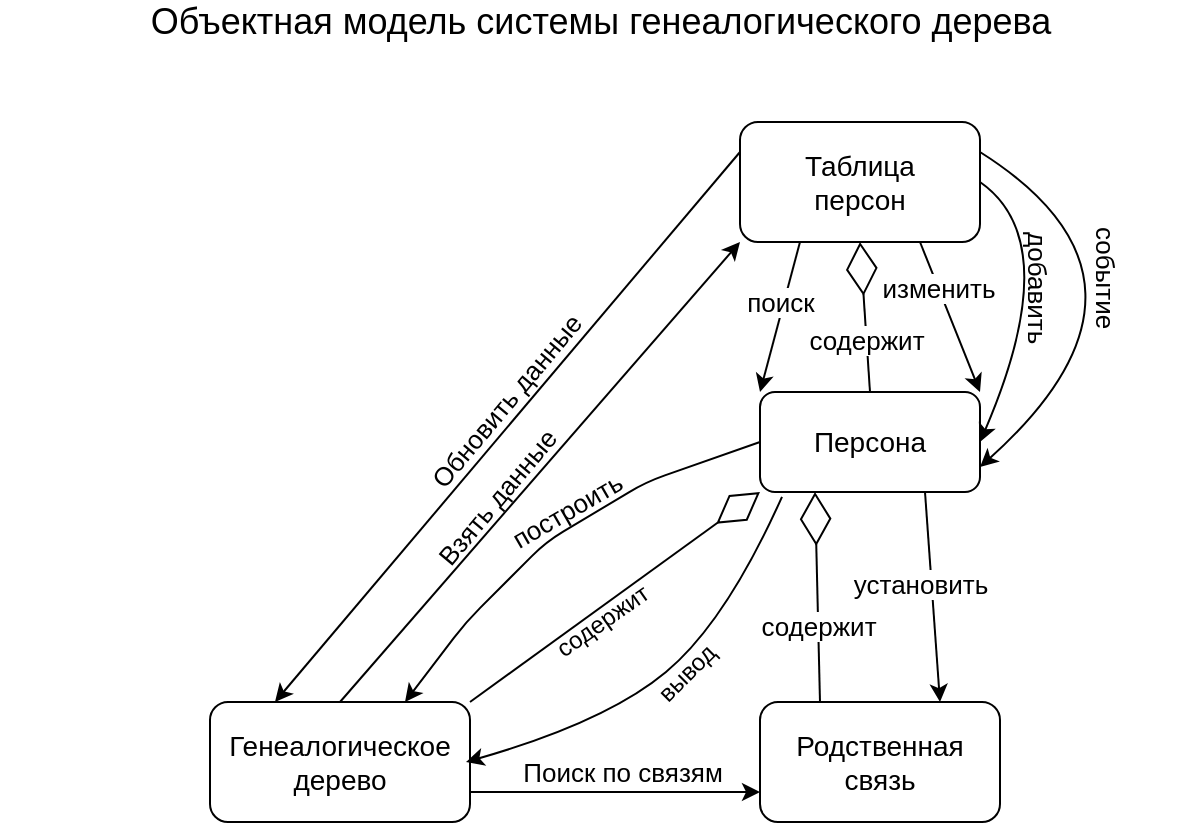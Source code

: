 <mxfile version="12.9.9" type="device"><diagram id="iXxxsEUN24zcXyGItWkZ" name="Page-1"><mxGraphModel dx="1024" dy="592" grid="1" gridSize="10" guides="1" tooltips="1" connect="1" arrows="1" fold="1" page="1" pageScale="1" pageWidth="827" pageHeight="1169" math="0" shadow="0"><root><mxCell id="0"/><mxCell id="1" parent="0"/><mxCell id="lWRYSkU_JPoZLl4ONbdt-36" value="&lt;span style=&quot;color: rgba(0 , 0 , 0 , 0) ; font-family: monospace ; font-size: 0px&quot;&gt;%3CmxGraphModel%3E%3Croot%3E%3CmxCell%20id%3D%220%22%2F%3E%3CmxCell%20id%3D%221%22%20parent%3D%220%22%2F%3E%3CmxCell%20id%3D%222%22%20value%3D%22%26lt%3Bfont%20style%3D%26quot%3Bfont-size%3A%2014px%26quot%3B%26gt%3BN-%D0%B0%D1%80%D0%BD%D0%BE%D0%B5%20%D0%B4%D0%B5%D1%80%D0%B5%D0%B2%D0%BE%26lt%3B%2Ffont%26gt%3B%22%20style%3D%22rounded%3D1%3BwhiteSpace%3Dwrap%3Bhtml%3D1%3B%22%20vertex%3D%221%22%20parent%3D%221%22%3E%3CmxGeometry%20x%3D%22220%22%20y%3D%22150%22%20width%3D%22120%22%20height%3D%2240%22%20as%3D%22geometry%22%2F%3E%3C%2FmxCell%3E%3CmxCell%20id%3D%223%22%20value%3D%22%26lt%3Bfont%20style%3D%26quot%3Bfont-size%3A%2014px%26quot%3B%26gt%3B%D0%93%D0%B5%D0%BD%D0%B5%D0%B0%D0%BB%D0%BE%D0%B3%D0%B8%D1%87%D0%B5%D1%81%D0%BA%D0%BE%D0%B5%20%D0%B4%D0%B5%D1%80%D0%B5%D0%B2%D0%BE%26lt%3B%2Ffont%26gt%3B%22%20style%3D%22rounded%3D1%3BwhiteSpace%3Dwrap%3Bhtml%3D1%3B%22%20vertex%3D%221%22%20parent%3D%221%22%3E%3CmxGeometry%20x%3D%22215%22%20y%3D%22300%22%20width%3D%22130%22%20height%3D%2260%22%20as%3D%22geometry%22%2F%3E%3C%2FmxCell%3E%3CmxCell%20id%3D%224%22%20value%3D%22%22%20style%3D%22endArrow%3DdiamondThin%3BendFill%3D1%3BendSize%3D24%3Bhtml%3D1%3BexitX%3D0.5%3BexitY%3D1%3BexitDx%3D0%3BexitDy%3D0%3BentryX%3D0.5%3BentryY%3D0%3BentryDx%3D0%3BentryDy%3D0%3B%22%20edge%3D%221%22%20source%3D%222%22%20target%3D%223%22%20parent%3D%221%22%3E%3CmxGeometry%20width%3D%22160%22%20relative%3D%221%22%20as%3D%22geometry%22%3E%3CmxPoint%20x%3D%22330%22%20y%3D%22300%22%20as%3D%22sourcePoint%22%2F%3E%3CmxPoint%20x%3D%22490%22%20y%3D%22300%22%20as%3D%22targetPoint%22%2F%3E%3C%2FmxGeometry%3E%3C%2FmxCell%3E%3CmxCell%20id%3D%225%22%20value%3D%22%26lt%3Bfont%20style%3D%26quot%3Bfont-size%3A%2013px%26quot%3B%26gt%3B%D1%81%D0%BE%D0%B4%D0%B5%D1%80%D0%B6%D0%B8%D1%82%26lt%3B%2Ffont%26gt%3B%22%20style%3D%22text%3Bhtml%3D1%3Balign%3Dcenter%3BverticalAlign%3Dmiddle%3Bresizable%3D0%3Bpoints%3D%5B%5D%3BlabelBackgroundColor%3D%23ffffff%3B%22%20vertex%3D%221%22%20connectable%3D%220%22%20parent%3D%224%22%3E%3CmxGeometry%20x%3D%22-0.266%22%20y%3D%22-1%22%20relative%3D%221%22%20as%3D%22geometry%22%3E%3CmxPoint%20as%3D%22offset%22%2F%3E%3C%2FmxGeometry%3E%3C%2FmxCell%3E%3CmxCell%20id%3D%226%22%20value%3D%22%26lt%3Bfont%20style%3D%26quot%3Bfont-size%3A%2014px%26quot%3B%26gt%3B%D0%9F%D0%B5%D1%80%D1%81%D0%BE%D0%BD%D0%B0%26lt%3B%2Ffont%26gt%3B%22%20style%3D%22rounded%3D1%3BwhiteSpace%3Dwrap%3Bhtml%3D1%3B%22%20vertex%3D%221%22%20parent%3D%221%22%3E%3CmxGeometry%20x%3D%22490%22%20y%3D%22145%22%20width%3D%22110%22%20height%3D%2250%22%20as%3D%22geometry%22%2F%3E%3C%2FmxCell%3E%3CmxCell%20id%3D%227%22%20value%3D%22%22%20style%3D%22endArrow%3DdiamondThin%3BendFill%3D1%3BendSize%3D24%3Bhtml%3D1%3BexitX%3D0%3BexitY%3D0.25%3BexitDx%3D0%3BexitDy%3D0%3BentryX%3D1%3BentryY%3D0.25%3BentryDx%3D0%3BentryDy%3D0%3B%22%20edge%3D%221%22%20source%3D%226%22%20target%3D%222%22%20parent%3D%221%22%3E%3CmxGeometry%20width%3D%22160%22%20relative%3D%221%22%20as%3D%22geometry%22%3E%3CmxPoint%20x%3D%22330%22%20y%3D%22310%22%20as%3D%22sourcePoint%22%2F%3E%3CmxPoint%20x%3D%22490%22%20y%3D%22310%22%20as%3D%22targetPoint%22%2F%3E%3C%2FmxGeometry%3E%3C%2FmxCell%3E%3CmxCell%20id%3D%228%22%20value%3D%22%26lt%3Bfont%20style%3D%26quot%3Bfont-size%3A%2013px%26quot%3B%26gt%3B%D1%81%D0%BE%D1%81%D1%82%D0%BE%D0%B8%D1%82%20%D0%B8%D0%B7%26lt%3B%2Ffont%26gt%3B%22%20style%3D%22text%3Bhtml%3D1%3Balign%3Dcenter%3BverticalAlign%3Dmiddle%3Bresizable%3D0%3Bpoints%3D%5B%5D%3BlabelBackgroundColor%3D%23ffffff%3B%22%20vertex%3D%221%22%20connectable%3D%220%22%20parent%3D%227%22%3E%3CmxGeometry%20x%3D%22-0.123%22%20relative%3D%221%22%20as%3D%22geometry%22%3E%3CmxPoint%20x%3D%221%22%20as%3D%22offset%22%2F%3E%3C%2FmxGeometry%3E%3C%2FmxCell%3E%3CmxCell%20id%3D%229%22%20value%3D%22%26lt%3Bfont%20style%3D%26quot%3Bfont-size%3A%2014px%26quot%3B%26gt%3B%D0%A2%D0%B0%D0%B1%D0%BB%D0%B8%D1%86%D0%B0%26lt%3Bbr%26gt%3B%D0%BF%D0%B5%D1%80%D1%81%D0%BE%D0%BD%26lt%3B%2Ffont%26gt%3B%22%20style%3D%22rounded%3D1%3BwhiteSpace%3Dwrap%3Bhtml%3D1%3B%22%20vertex%3D%221%22%20parent%3D%221%22%3E%3CmxGeometry%20x%3D%22480%22%20y%3D%2210%22%20width%3D%22120%22%20height%3D%2260%22%20as%3D%22geometry%22%2F%3E%3C%2FmxCell%3E%3CmxCell%20id%3D%2210%22%20value%3D%22%22%20style%3D%22endArrow%3DdiamondThin%3BendFill%3D0%3BendSize%3D24%3Bhtml%3D1%3BexitX%3D0.5%3BexitY%3D0%3BexitDx%3D0%3BexitDy%3D0%3BentryX%3D0.5%3BentryY%3D1%3BentryDx%3D0%3BentryDy%3D0%3B%22%20edge%3D%221%22%20source%3D%226%22%20target%3D%229%22%20parent%3D%221%22%3E%3CmxGeometry%20width%3D%22160%22%20relative%3D%221%22%20as%3D%22geometry%22%3E%3CmxPoint%20x%3D%22330%22%20y%3D%22210%22%20as%3D%22sourcePoint%22%2F%3E%3CmxPoint%20x%3D%22450%22%20y%3D%22130%22%20as%3D%22targetPoint%22%2F%3E%3C%2FmxGeometry%3E%3C%2FmxCell%3E%3CmxCell%20id%3D%2211%22%20value%3D%22%26lt%3Bfont%20style%3D%26quot%3Bfont-size%3A%2013px%26quot%3B%26gt%3B%D1%81%D0%BE%D0%B4%D0%B5%D1%80%D0%B6%D0%B8%D1%82%26lt%3B%2Ffont%26gt%3B%22%20style%3D%22text%3Bhtml%3D1%3Balign%3Dcenter%3BverticalAlign%3Dmiddle%3Bresizable%3D0%3Bpoints%3D%5B%5D%3BlabelBackgroundColor%3D%23ffffff%3B%22%20vertex%3D%221%22%20connectable%3D%220%22%20parent%3D%2210%22%3E%3CmxGeometry%20x%3D%22-0.291%22%20relative%3D%221%22%20as%3D%22geometry%22%3E%3CmxPoint%20as%3D%22offset%22%2F%3E%3C%2FmxGeometry%3E%3C%2FmxCell%3E%3CmxCell%20id%3D%2212%22%20value%3D%22%26lt%3Bfont%20style%3D%26quot%3Bfont-size%3A%2014px%26quot%3B%26gt%3B%D0%A0%D0%BE%D0%B4%D1%81%D1%82%D0%B2%D0%B5%D0%BD%D0%BD%D0%B0%D1%8F%20%D1%81%D0%B2%D1%8F%D0%B7%D1%8C%26lt%3B%2Ffont%26gt%3B%22%20style%3D%22rounded%3D1%3BwhiteSpace%3Dwrap%3Bhtml%3D1%3B%22%20vertex%3D%221%22%20parent%3D%221%22%3E%3CmxGeometry%20x%3D%22490%22%20y%3D%22300%22%20width%3D%22120%22%20height%3D%2260%22%20as%3D%22geometry%22%2F%3E%3C%2FmxCell%3E%3CmxCell%20id%3D%2213%22%20value%3D%22%22%20style%3D%22endArrow%3DdiamondThin%3BendFill%3D1%3BendSize%3D24%3Bhtml%3D1%3BentryX%3D0.25%3BentryY%3D1%3BentryDx%3D0%3BentryDy%3D0%3BexitX%3D0.25%3BexitY%3D0%3BexitDx%3D0%3BexitDy%3D0%3B%22%20edge%3D%221%22%20source%3D%2212%22%20target%3D%226%22%20parent%3D%221%22%3E%3CmxGeometry%20width%3D%22160%22%20relative%3D%221%22%20as%3D%22geometry%22%3E%3CmxPoint%20x%3D%22300%22%20y%3D%22210%22%20as%3D%22sourcePoint%22%2F%3E%3CmxPoint%20x%3D%22460%22%20y%3D%22210%22%20as%3D%22targetPoint%22%2F%3E%3C%2FmxGeometry%3E%3C%2FmxCell%3E%3CmxCell%20id%3D%2214%22%20value%3D%22%26lt%3Bfont%20style%3D%26quot%3Bfont-size%3A%2013px%26quot%3B%26gt%3B%D1%81%D0%BE%D0%B4%D0%B5%D1%80%D0%B6%D0%B8%D1%82%26lt%3B%2Ffont%26gt%3B%22%20style%3D%22text%3Bhtml%3D1%3Balign%3Dcenter%3BverticalAlign%3Dmiddle%3Bresizable%3D0%3Bpoints%3D%5B%5D%3BlabelBackgroundColor%3D%23ffffff%3B%22%20vertex%3D%221%22%20connectable%3D%220%22%20parent%3D%2213%22%3E%3CmxGeometry%20x%3D%22-0.265%22%20relative%3D%221%22%20as%3D%22geometry%22%3E%3CmxPoint%20as%3D%22offset%22%2F%3E%3C%2FmxGeometry%3E%3C%2FmxCell%3E%3CmxCell%20id%3D%2215%22%20value%3D%22%22%20style%3D%22endArrow%3Dclassic%3Bhtml%3D1%3BentryX%3D1%3BentryY%3D0.25%3BentryDx%3D0%3BentryDy%3D0%3B%22%20edge%3D%221%22%20target%3D%229%22%20parent%3D%221%22%3E%3CmxGeometry%20width%3D%2250%22%20height%3D%2250%22%20relative%3D%221%22%20as%3D%22geometry%22%3E%3CmxPoint%20x%3D%22690%22%20y%3D%2225%22%20as%3D%22sourcePoint%22%2F%3E%3CmxPoint%20x%3D%22410%22%20y%3D%22190%22%20as%3D%22targetPoint%22%2F%3E%3C%2FmxGeometry%3E%3C%2FmxCell%3E%3CmxCell%20id%3D%2216%22%20value%3D%22%D0%92%D0%BD%D0%B5%D1%81%D1%82%D0%B8%20%D0%BF%D0%B5%D1%80%D1%81%D0%BE%D0%BD%D1%83%22%20style%3D%22text%3Bhtml%3D1%3Balign%3Dcenter%3BverticalAlign%3Dmiddle%3Bresizable%3D0%3Bpoints%3D%5B%5D%3BlabelBackgroundColor%3D%23ffffff%3B%22%20vertex%3D%221%22%20connectable%3D%220%22%20parent%3D%2215%22%3E%3CmxGeometry%20x%3D%220.3%22%20relative%3D%221%22%20as%3D%22geometry%22%3E%3CmxPoint%20x%3D%2226%22%20y%3D%22-15%22%20as%3D%22offset%22%2F%3E%3C%2FmxGeometry%3E%3C%2FmxCell%3E%3CmxCell%20id%3D%2217%22%20value%3D%22%22%20style%3D%22endArrow%3Dclassic%3Bhtml%3D1%3BentryX%3D1%3BentryY%3D0.75%3BentryDx%3D0%3BentryDy%3D0%3B%22%20edge%3D%221%22%20target%3D%229%22%20parent%3D%221%22%3E%3CmxGeometry%20width%3D%2250%22%20height%3D%2250%22%20relative%3D%221%22%20as%3D%22geometry%22%3E%3CmxPoint%20x%3D%22690%22%20y%3D%2255%22%20as%3D%22sourcePoint%22%2F%3E%3CmxPoint%20x%3D%22410%22%20y%3D%22190%22%20as%3D%22targetPoint%22%2F%3E%3C%2FmxGeometry%3E%3C%2FmxCell%3E%3CmxCell%20id%3D%2218%22%20value%3D%22%D0%A3%D0%B4%D0%B0%D0%BB%D0%B8%D1%82%D1%8C%20%D0%BF%D0%B5%D1%80%D1%81%D0%BE%D0%BD%D1%83%22%20style%3D%22text%3Bhtml%3D1%3Balign%3Dcenter%3BverticalAlign%3Dmiddle%3Bresizable%3D0%3Bpoints%3D%5B%5D%3Bautosize%3D1%3B%22%20vertex%3D%221%22%20parent%3D%221%22%3E%3CmxGeometry%20x%3D%22600%22%20y%3D%2230%22%20width%3D%22110%22%20height%3D%2220%22%20as%3D%22geometry%22%2F%3E%3C%2FmxCell%3E%3CmxCell%20id%3D%2219%22%20value%3D%22%22%20style%3D%22endArrow%3Dclassic%3Bhtml%3D1%3BexitX%3D0.75%3BexitY%3D1%3BexitDx%3D0%3BexitDy%3D0%3BentryX%3D1%3BentryY%3D0%3BentryDx%3D0%3BentryDy%3D0%3B%22%20edge%3D%221%22%20source%3D%229%22%20target%3D%226%22%20parent%3D%221%22%3E%3CmxGeometry%20width%3D%2250%22%20height%3D%2250%22%20relative%3D%221%22%20as%3D%22geometry%22%3E%3CmxPoint%20x%3D%22550%22%20y%3D%22140%22%20as%3D%22sourcePoint%22%2F%3E%3CmxPoint%20x%3D%22600%22%20y%3D%2290%22%20as%3D%22targetPoint%22%2F%3E%3C%2FmxGeometry%3E%3C%2FmxCell%3E%3CmxCell%20id%3D%2220%22%20value%3D%22%26lt%3Bfont%20style%3D%26quot%3Bfont-size%3A%2013px%26quot%3B%26gt%3B%D0%B8%D0%B7%D0%BC%D0%B5%D0%BD%D0%B8%D1%82%D1%8C%26lt%3B%2Ffont%26gt%3B%22%20style%3D%22text%3Bhtml%3D1%3Balign%3Dcenter%3BverticalAlign%3Dmiddle%3Bresizable%3D0%3Bpoints%3D%5B%5D%3BlabelBackgroundColor%3D%23ffffff%3B%22%20vertex%3D%221%22%20connectable%3D%220%22%20parent%3D%2219%22%3E%3CmxGeometry%20x%3D%22-0.397%22%20relative%3D%221%22%20as%3D%22geometry%22%3E%3CmxPoint%20as%3D%22offset%22%2F%3E%3C%2FmxGeometry%3E%3C%2FmxCell%3E%3CmxCell%20id%3D%2221%22%20value%3D%22%22%20style%3D%22curved%3D1%3BendArrow%3Dclassic%3Bhtml%3D1%3BentryX%3D0%3BentryY%3D0.5%3BentryDx%3D0%3BentryDy%3D0%3BexitX%3D0%3BexitY%3D0.5%3BexitDx%3D0%3BexitDy%3D0%3B%22%20edge%3D%221%22%20source%3D%223%22%20target%3D%229%22%20parent%3D%221%22%3E%3CmxGeometry%20width%3D%2250%22%20height%3D%2250%22%20relative%3D%221%22%20as%3D%22geometry%22%3E%3CmxPoint%20x%3D%22300%22%20y%3D%22120%22%20as%3D%22sourcePoint%22%2F%3E%3CmxPoint%20x%3D%22350%22%20y%3D%2270%22%20as%3D%22targetPoint%22%2F%3E%3CArray%20as%3D%22points%22%3E%3CmxPoint%20x%3D%22140%22%20y%3D%22260%22%2F%3E%3CmxPoint%20x%3D%22130%22%20y%3D%22150%22%2F%3E%3CmxPoint%20x%3D%22290%22%20y%3D%2250%22%2F%3E%3C%2FArray%3E%3C%2FmxGeometry%3E%3C%2FmxCell%3E%3CmxCell%20id%3D%2222%22%20value%3D%22%26lt%3Bfont%20style%3D%26quot%3Bfont-size%3A%2013px%26quot%3B%26gt%3B%D0%B2%D0%B7%D1%8F%D1%82%D1%8C%20%26lt%3Bbr%26gt%3B%26amp%3Bnbsp%3B%D0%B4%D0%B0%D0%BD%D0%BD%D1%8B%D0%B5%26lt%3B%2Ffont%26gt%3B%22%20style%3D%22text%3Bhtml%3D1%3Balign%3Dcenter%3BverticalAlign%3Dmiddle%3Bresizable%3D0%3Bpoints%3D%5B%5D%3BlabelBackgroundColor%3D%23ffffff%3B%22%20vertex%3D%221%22%20connectable%3D%220%22%20parent%3D%2221%22%3E%3CmxGeometry%20x%3D%220.137%22%20y%3D%22-6%22%20relative%3D%221%22%20as%3D%22geometry%22%3E%3CmxPoint%20x%3D%221.71%22%20y%3D%22-1%22%20as%3D%22offset%22%2F%3E%3C%2FmxGeometry%3E%3C%2FmxCell%3E%3CmxCell%20id%3D%2223%22%20value%3D%22%22%20style%3D%22endArrow%3Dclassic%3Bhtml%3D1%3BentryX%3D0.75%3BentryY%3D1%3BentryDx%3D0%3BentryDy%3D0%3BexitX%3D0.75%3BexitY%3D0%3BexitDx%3D0%3BexitDy%3D0%3B%22%20edge%3D%221%22%20source%3D%223%22%20target%3D%222%22%20parent%3D%221%22%3E%3CmxGeometry%20width%3D%2250%22%20height%3D%2250%22%20relative%3D%221%22%20as%3D%22geometry%22%3E%3CmxPoint%20x%3D%22400%22%20y%3D%22240%22%20as%3D%22sourcePoint%22%2F%3E%3CmxPoint%20x%3D%22450%22%20y%3D%22190%22%20as%3D%22targetPoint%22%2F%3E%3C%2FmxGeometry%3E%3C%2FmxCell%3E%3CmxCell%20id%3D%2224%22%20value%3D%22%D0%BF%D0%BE%D1%81%D1%82%D1%80%D0%BE%D0%B8%D1%82%D1%8C%22%20style%3D%22text%3Bhtml%3D1%3Balign%3Dcenter%3BverticalAlign%3Dmiddle%3Bresizable%3D0%3Bpoints%3D%5B%5D%3BlabelBackgroundColor%3D%23ffffff%3B%22%20vertex%3D%221%22%20connectable%3D%220%22%20parent%3D%2223%22%3E%3CmxGeometry%20x%3D%22-0.52%22%20relative%3D%221%22%20as%3D%22geometry%22%3E%3CmxPoint%20x%3D%22-1%22%20y%3D%22-14.01%22%20as%3D%22offset%22%2F%3E%3C%2FmxGeometry%3E%3C%2FmxCell%3E%3CmxCell%20id%3D%2225%22%20value%3D%22%22%20style%3D%22endArrow%3Dclassic%3Bhtml%3D1%3BexitX%3D1%3BexitY%3D0.75%3BexitDx%3D0%3BexitDy%3D0%3BentryX%3D0%3BentryY%3D0.75%3BentryDx%3D0%3BentryDy%3D0%3B%22%20edge%3D%221%22%20source%3D%222%22%20target%3D%226%22%20parent%3D%221%22%3E%3CmxGeometry%20width%3D%2250%22%20height%3D%2250%22%20relative%3D%221%22%20as%3D%22geometry%22%3E%3CmxPoint%20x%3D%22460%22%20y%3D%22240%22%20as%3D%22sourcePoint%22%2F%3E%3CmxPoint%20x%3D%22510%22%20y%3D%22190%22%20as%3D%22targetPoint%22%2F%3E%3C%2FmxGeometry%3E%3C%2FmxCell%3E%3CmxCell%20id%3D%2226%22%20value%3D%22%26lt%3Bspan%20style%3D%26quot%3Bfont-size%3A%2013px%26quot%3B%26gt%3B%D0%B2%D0%BA%D0%BB%D1%8E%D1%87%D0%B8%D1%82%D1%8C%26lt%3B%2Fspan%26gt%3B%22%20style%3D%22text%3Bhtml%3D1%3Balign%3Dcenter%3BverticalAlign%3Dmiddle%3Bresizable%3D0%3Bpoints%3D%5B%5D%3BlabelBackgroundColor%3D%23ffffff%3B%22%20vertex%3D%221%22%20connectable%3D%220%22%20parent%3D%2225%22%3E%3CmxGeometry%20x%3D%220.219%22%20y%3D%22-1%22%20relative%3D%221%22%20as%3D%22geometry%22%3E%3CmxPoint%20x%3D%22-5.97%22%20y%3D%22-2.52%22%20as%3D%22offset%22%2F%3E%3C%2FmxGeometry%3E%3C%2FmxCell%3E%3CmxCell%20id%3D%2227%22%20value%3D%22%22%20style%3D%22endArrow%3Dclassic%3Bhtml%3D1%3BexitX%3D0.75%3BexitY%3D1%3BexitDx%3D0%3BexitDy%3D0%3BentryX%3D0.75%3BentryY%3D0%3BentryDx%3D0%3BentryDy%3D0%3B%22%20edge%3D%221%22%20source%3D%226%22%20target%3D%2212%22%20parent%3D%221%22%3E%3CmxGeometry%20width%3D%2250%22%20height%3D%2250%22%20relative%3D%221%22%20as%3D%22geometry%22%3E%3CmxPoint%20x%3D%22620%22%20y%3D%22280%22%20as%3D%22sourcePoint%22%2F%3E%3CmxPoint%20x%3D%22573%22%20y%3D%22295%22%20as%3D%22targetPoint%22%2F%3E%3C%2FmxGeometry%3E%3C%2FmxCell%3E%3CmxCell%20id%3D%2228%22%20value%3D%22%26lt%3Bfont%20style%3D%26quot%3Bfont-size%3A%2013px%26quot%3B%26gt%3B%D1%83%D1%81%D1%82%D0%B0%D0%BD%D0%BE%D0%B2%D0%B8%D1%82%D1%8C%26lt%3B%2Ffont%26gt%3B%22%20style%3D%22text%3Bhtml%3D1%3Balign%3Dcenter%3BverticalAlign%3Dmiddle%3Bresizable%3D0%3Bpoints%3D%5B%5D%3BlabelBackgroundColor%3D%23ffffff%3B%22%20vertex%3D%221%22%20connectable%3D%220%22%20parent%3D%2227%22%3E%3CmxGeometry%20x%3D%22-0.518%22%20y%3D%22-1%22%20relative%3D%221%22%20as%3D%22geometry%22%3E%3CmxPoint%20x%3D%22-3.28%22%20y%3D%2219.99%22%20as%3D%22offset%22%2F%3E%3C%2FmxGeometry%3E%3C%2FmxCell%3E%3CmxCell%20id%3D%2229%22%20value%3D%22%22%20style%3D%22endArrow%3Dclassic%3Bhtml%3D1%3BexitX%3D0.25%3BexitY%3D1%3BexitDx%3D0%3BexitDy%3D0%3BentryX%3D0%3BentryY%3D0%3BentryDx%3D0%3BentryDy%3D0%3B%22%20edge%3D%221%22%20source%3D%229%22%20target%3D%226%22%20parent%3D%221%22%3E%3CmxGeometry%20width%3D%2250%22%20height%3D%2250%22%20relative%3D%221%22%20as%3D%22geometry%22%3E%3CmxPoint%20x%3D%22720%22%20y%3D%22110%22%20as%3D%22sourcePoint%22%2F%3E%3CmxPoint%20x%3D%22690%22%20y%3D%22170%22%20as%3D%22targetPoint%22%2F%3E%3C%2FmxGeometry%3E%3C%2FmxCell%3E%3CmxCell%20id%3D%2230%22%20value%3D%22%26lt%3Bfont%20style%3D%26quot%3Bfont-size%3A%2013px%26quot%3B%26gt%3B%D0%BF%D0%BE%D0%B8%D1%81%D0%BA%26lt%3B%2Ffont%26gt%3B%22%20style%3D%22text%3Bhtml%3D1%3Balign%3Dcenter%3BverticalAlign%3Dmiddle%3Bresizable%3D0%3Bpoints%3D%5B%5D%3BlabelBackgroundColor%3D%23ffffff%3B%22%20vertex%3D%221%22%20connectable%3D%220%22%20parent%3D%2229%22%3E%3CmxGeometry%20x%3D%220.47%22%20y%3D%222%22%20relative%3D%221%22%20as%3D%22geometry%22%3E%3CmxPoint%20x%3D%222.75%22%20y%3D%22-25.59%22%20as%3D%22offset%22%2F%3E%3C%2FmxGeometry%3E%3C%2FmxCell%3E%3CmxCell%20id%3D%2231%22%20value%3D%22%22%20style%3D%22endArrow%3Dclassic%3Bhtml%3D1%3BexitX%3D1%3BexitY%3D1%3BexitDx%3D0%3BexitDy%3D0%3BentryX%3D1%3BentryY%3D0.5%3BentryDx%3D0%3BentryDy%3D0%3B%22%20edge%3D%221%22%20source%3D%229%22%20target%3D%226%22%20parent%3D%221%22%3E%3CmxGeometry%20width%3D%2250%22%20height%3D%2250%22%20relative%3D%221%22%20as%3D%22geometry%22%3E%3CmxPoint%20x%3D%22640%22%20y%3D%22130%22%20as%3D%22sourcePoint%22%2F%3E%3CmxPoint%20x%3D%22640%22%20y%3D%22180%22%20as%3D%22targetPoint%22%2F%3E%3CArray%20as%3D%22points%22%3E%3CmxPoint%20x%3D%22650%22%20y%3D%2280%22%2F%3E%3CmxPoint%20x%3D%22650%22%20y%3D%22140%22%2F%3E%3C%2FArray%3E%3C%2FmxGeometry%3E%3C%2FmxCell%3E%3CmxCell%20id%3D%2232%22%20value%3D%22%26lt%3Bfont%20style%3D%26quot%3Bfont-size%3A%2013px%26quot%3B%26gt%3B%D0%B4%D0%BE%D0%B1%D0%B0%D0%B2%D0%B8%D1%82%D1%8C%26lt%3B%2Ffont%26gt%3B%22%20style%3D%22text%3Bhtml%3D1%3Balign%3Dcenter%3BverticalAlign%3Dmiddle%3Bresizable%3D0%3Bpoints%3D%5B%5D%3BlabelBackgroundColor%3D%23ffffff%3B%22%20vertex%3D%221%22%20connectable%3D%220%22%20parent%3D%2231%22%3E%3CmxGeometry%20x%3D%22-0.398%22%20y%3D%22-19%22%20relative%3D%221%22%20as%3D%22geometry%22%3E%3CmxPoint%20x%3D%2219%22%20y%3D%2229.99%22%20as%3D%22offset%22%2F%3E%3C%2FmxGeometry%3E%3C%2FmxCell%3E%3CmxCell%20id%3D%2233%22%20value%3D%22%22%20style%3D%22endArrow%3Dclassic%3Bhtml%3D1%3BentryX%3D0.25%3BentryY%3D1%3BentryDx%3D0%3BentryDy%3D0%3BexitX%3D0.25%3BexitY%3D0%3BexitDx%3D0%3BexitDy%3D0%3B%22%20edge%3D%221%22%20source%3D%223%22%20target%3D%222%22%20parent%3D%221%22%3E%3CmxGeometry%20width%3D%2250%22%20height%3D%2250%22%20relative%3D%221%22%20as%3D%22geometry%22%3E%3CmxPoint%20x%3D%22200%22%20y%3D%22280%22%20as%3D%22sourcePoint%22%2F%3E%3CmxPoint%20x%3D%22250%22%20y%3D%22230%22%20as%3D%22targetPoint%22%2F%3E%3C%2FmxGeometry%3E%3C%2FmxCell%3E%3CmxCell%20id%3D%2234%22%20value%3D%22%26lt%3Bfont%20style%3D%26quot%3Bfont-size%3A%2013px%26quot%3B%26gt%3B%D0%B2%D1%8B%D0%B2%D0%BE%D0%B4%26lt%3B%2Ffont%26gt%3B%22%20style%3D%22text%3Bhtml%3D1%3Balign%3Dcenter%3BverticalAlign%3Dmiddle%3Bresizable%3D0%3Bpoints%3D%5B%5D%3BlabelBackgroundColor%3D%23ffffff%3B%22%20vertex%3D%221%22%20connectable%3D%220%22%20parent%3D%2233%22%3E%3CmxGeometry%20x%3D%22-0.272%22%20y%3D%22-1%22%20relative%3D%221%22%20as%3D%22geometry%22%3E%3CmxPoint%20as%3D%22offset%22%2F%3E%3C%2FmxGeometry%3E%3C%2FmxCell%3E%3CmxCell%20id%3D%2235%22%20value%3D%22%22%20style%3D%22curved%3D1%3BendArrow%3Dclassic%3Bhtml%3D1%3BentryX%3D0%3BentryY%3D0.25%3BentryDx%3D0%3BentryDy%3D0%3BexitX%3D0%3BexitY%3D0.75%3BexitDx%3D0%3BexitDy%3D0%3B%22%20edge%3D%221%22%20source%3D%223%22%20target%3D%229%22%20parent%3D%221%22%3E%3CmxGeometry%20width%3D%2250%22%20height%3D%2250%22%20relative%3D%221%22%20as%3D%22geometry%22%3E%3CmxPoint%20x%3D%22225%22%20y%3D%22340%22%20as%3D%22sourcePoint%22%2F%3E%3CmxPoint%20x%3D%22490%22%20y%3D%2250%22%20as%3D%22targetPoint%22%2F%3E%3CArray%20as%3D%22points%22%3E%3CmxPoint%20x%3D%22140%22%20y%3D%22280%22%2F%3E%3CmxPoint%20x%3D%22110%22%20y%3D%22220%22%2F%3E%3CmxPoint%20x%3D%22110%22%20y%3D%22150%22%2F%3E%3CmxPoint%20x%3D%22170%22%20y%3D%2280%22%2F%3E%3CmxPoint%20x%3D%22300%22%20y%3D%2230%22%2F%3E%3C%2FArray%3E%3C%2FmxGeometry%3E%3C%2FmxCell%3E%3CmxCell%20id%3D%2236%22%20value%3D%22%26lt%3Bfont%20style%3D%26quot%3Bfont-size%3A%2013px%26quot%3B%26gt%3B%D0%BE%D0%B1%D0%BD%D0%BE%D0%B2%D0%B8%D1%82%D1%8C%26lt%3Bbr%26gt%3B%D0%B4%D0%B0%D0%BD%D0%BD%D1%8B%D0%B5%26lt%3B%2Ffont%26gt%3B%22%20style%3D%22text%3Bhtml%3D1%3Balign%3Dcenter%3BverticalAlign%3Dmiddle%3Bresizable%3D0%3Bpoints%3D%5B%5D%3BlabelBackgroundColor%3D%23ffffff%3B%22%20vertex%3D%221%22%20connectable%3D%220%22%20parent%3D%2235%22%3E%3CmxGeometry%20x%3D%22-0.178%22%20y%3D%22-1%22%20relative%3D%221%22%20as%3D%22geometry%22%3E%3CmxPoint%20x%3D%22-10.07%22%20as%3D%22offset%22%2F%3E%3C%2FmxGeometry%3E%3C%2FmxCell%3E%3C%2Froot%3E%3C%2FmxGraphModel%3E&lt;/span&gt;" style="text;html=1;align=center;verticalAlign=middle;resizable=0;points=[];autosize=1;" parent="1" vertex="1"><mxGeometry x="407" y="259" width="20" height="20" as="geometry"/></mxCell><mxCell id="rQthqxfbLYhcHhi5OFX1-36" value="" style="group" parent="1" vertex="1" connectable="0"><mxGeometry x="117" y="100" width="600" height="350" as="geometry"/></mxCell><mxCell id="rQthqxfbLYhcHhi5OFX1-2" value="&lt;font style=&quot;font-size: 14px&quot;&gt;Генеалогическое дерево&lt;/font&gt;" style="rounded=1;whiteSpace=wrap;html=1;" parent="rQthqxfbLYhcHhi5OFX1-36" vertex="1"><mxGeometry x="105" y="290" width="130" height="60" as="geometry"/></mxCell><mxCell id="rQthqxfbLYhcHhi5OFX1-5" value="&lt;font style=&quot;font-size: 14px&quot;&gt;Персона&lt;/font&gt;" style="rounded=1;whiteSpace=wrap;html=1;" parent="rQthqxfbLYhcHhi5OFX1-36" vertex="1"><mxGeometry x="380" y="135" width="110" height="50" as="geometry"/></mxCell><mxCell id="rQthqxfbLYhcHhi5OFX1-8" value="&lt;font style=&quot;font-size: 14px&quot;&gt;Таблица&lt;br&gt;персон&lt;/font&gt;" style="rounded=1;whiteSpace=wrap;html=1;" parent="rQthqxfbLYhcHhi5OFX1-36" vertex="1"><mxGeometry x="370" width="120" height="60" as="geometry"/></mxCell><mxCell id="rQthqxfbLYhcHhi5OFX1-9" value="" style="endArrow=diamondThin;endFill=0;endSize=24;html=1;exitX=0.5;exitY=0;exitDx=0;exitDy=0;entryX=0.5;entryY=1;entryDx=0;entryDy=0;" parent="rQthqxfbLYhcHhi5OFX1-36" source="rQthqxfbLYhcHhi5OFX1-5" target="rQthqxfbLYhcHhi5OFX1-8" edge="1"><mxGeometry width="160" relative="1" as="geometry"><mxPoint x="220" y="200" as="sourcePoint"/><mxPoint x="340" y="120" as="targetPoint"/></mxGeometry></mxCell><mxCell id="rQthqxfbLYhcHhi5OFX1-10" value="&lt;font style=&quot;font-size: 13px&quot;&gt;содержит&lt;/font&gt;" style="text;html=1;align=center;verticalAlign=middle;resizable=0;points=[];labelBackgroundColor=#ffffff;" parent="rQthqxfbLYhcHhi5OFX1-9" vertex="1" connectable="0"><mxGeometry x="-0.291" relative="1" as="geometry"><mxPoint as="offset"/></mxGeometry></mxCell><mxCell id="rQthqxfbLYhcHhi5OFX1-11" value="&lt;font style=&quot;font-size: 14px&quot;&gt;Родственная связь&lt;/font&gt;" style="rounded=1;whiteSpace=wrap;html=1;" parent="rQthqxfbLYhcHhi5OFX1-36" vertex="1"><mxGeometry x="380" y="290" width="120" height="60" as="geometry"/></mxCell><mxCell id="rQthqxfbLYhcHhi5OFX1-12" value="" style="endArrow=diamondThin;endFill=0;endSize=24;html=1;entryX=0.25;entryY=1;entryDx=0;entryDy=0;exitX=0.25;exitY=0;exitDx=0;exitDy=0;" parent="rQthqxfbLYhcHhi5OFX1-36" source="rQthqxfbLYhcHhi5OFX1-11" target="rQthqxfbLYhcHhi5OFX1-5" edge="1"><mxGeometry width="160" relative="1" as="geometry"><mxPoint x="190" y="200" as="sourcePoint"/><mxPoint x="350" y="200" as="targetPoint"/></mxGeometry></mxCell><mxCell id="rQthqxfbLYhcHhi5OFX1-13" value="&lt;font style=&quot;font-size: 13px&quot;&gt;содержит&lt;/font&gt;" style="text;html=1;align=center;verticalAlign=middle;resizable=0;points=[];labelBackgroundColor=#ffffff;" parent="rQthqxfbLYhcHhi5OFX1-12" vertex="1" connectable="0"><mxGeometry x="-0.265" relative="1" as="geometry"><mxPoint as="offset"/></mxGeometry></mxCell><mxCell id="rQthqxfbLYhcHhi5OFX1-18" value="" style="endArrow=classic;html=1;exitX=0.75;exitY=1;exitDx=0;exitDy=0;entryX=1;entryY=0;entryDx=0;entryDy=0;" parent="rQthqxfbLYhcHhi5OFX1-36" source="rQthqxfbLYhcHhi5OFX1-8" target="rQthqxfbLYhcHhi5OFX1-5" edge="1"><mxGeometry width="50" height="50" relative="1" as="geometry"><mxPoint x="440" y="130" as="sourcePoint"/><mxPoint x="490" y="80" as="targetPoint"/></mxGeometry></mxCell><mxCell id="rQthqxfbLYhcHhi5OFX1-19" value="&lt;font style=&quot;font-size: 13px&quot;&gt;изменить&lt;/font&gt;" style="text;html=1;align=center;verticalAlign=middle;resizable=0;points=[];labelBackgroundColor=#ffffff;" parent="rQthqxfbLYhcHhi5OFX1-18" vertex="1" connectable="0"><mxGeometry x="-0.397" relative="1" as="geometry"><mxPoint as="offset"/></mxGeometry></mxCell><mxCell id="rQthqxfbLYhcHhi5OFX1-26" value="" style="endArrow=classic;html=1;exitX=0.75;exitY=1;exitDx=0;exitDy=0;entryX=0.75;entryY=0;entryDx=0;entryDy=0;" parent="rQthqxfbLYhcHhi5OFX1-36" source="rQthqxfbLYhcHhi5OFX1-5" target="rQthqxfbLYhcHhi5OFX1-11" edge="1"><mxGeometry width="50" height="50" relative="1" as="geometry"><mxPoint x="510" y="270" as="sourcePoint"/><mxPoint x="463" y="285" as="targetPoint"/></mxGeometry></mxCell><mxCell id="rQthqxfbLYhcHhi5OFX1-27" value="&lt;font style=&quot;font-size: 13px&quot;&gt;установить&lt;/font&gt;" style="text;html=1;align=center;verticalAlign=middle;resizable=0;points=[];labelBackgroundColor=#ffffff;" parent="rQthqxfbLYhcHhi5OFX1-26" vertex="1" connectable="0"><mxGeometry x="-0.518" y="-1" relative="1" as="geometry"><mxPoint x="-3.28" y="19.99" as="offset"/></mxGeometry></mxCell><mxCell id="rQthqxfbLYhcHhi5OFX1-28" value="" style="endArrow=classic;html=1;exitX=0.25;exitY=1;exitDx=0;exitDy=0;entryX=0;entryY=0;entryDx=0;entryDy=0;" parent="rQthqxfbLYhcHhi5OFX1-36" source="rQthqxfbLYhcHhi5OFX1-8" target="rQthqxfbLYhcHhi5OFX1-5" edge="1"><mxGeometry width="50" height="50" relative="1" as="geometry"><mxPoint x="610" y="100" as="sourcePoint"/><mxPoint x="580" y="160" as="targetPoint"/></mxGeometry></mxCell><mxCell id="rQthqxfbLYhcHhi5OFX1-29" value="&lt;font style=&quot;font-size: 13px&quot;&gt;поиск&lt;/font&gt;" style="text;html=1;align=center;verticalAlign=middle;resizable=0;points=[];labelBackgroundColor=#ffffff;" parent="rQthqxfbLYhcHhi5OFX1-28" vertex="1" connectable="0"><mxGeometry x="0.47" y="2" relative="1" as="geometry"><mxPoint x="2.75" y="-25.59" as="offset"/></mxGeometry></mxCell><mxCell id="XAi-TiPHQORGoCQo3e5r-1" value="" style="endArrow=diamondThin;endFill=0;endSize=24;html=1;entryX=0;entryY=1;entryDx=0;entryDy=0;exitX=1;exitY=0;exitDx=0;exitDy=0;" edge="1" parent="rQthqxfbLYhcHhi5OFX1-36" source="rQthqxfbLYhcHhi5OFX1-2" target="rQthqxfbLYhcHhi5OFX1-5"><mxGeometry width="160" relative="1" as="geometry"><mxPoint x="233" y="240" as="sourcePoint"/><mxPoint x="393" y="240" as="targetPoint"/></mxGeometry></mxCell><mxCell id="XAi-TiPHQORGoCQo3e5r-7" value="содержит" style="text;html=1;align=center;verticalAlign=middle;resizable=0;points=[];rotation=-35;" vertex="1" connectable="0" parent="XAi-TiPHQORGoCQo3e5r-1"><mxGeometry x="-0.204" y="-1" relative="1" as="geometry"><mxPoint x="6.91" y="0.83" as="offset"/></mxGeometry></mxCell><mxCell id="XAi-TiPHQORGoCQo3e5r-19" value="" style="curved=1;endArrow=classic;html=1;entryX=0.1;entryY=1.048;entryDx=0;entryDy=0;entryPerimeter=0;exitX=0.1;exitY=1.048;exitDx=0;exitDy=0;exitPerimeter=0;" edge="1" parent="rQthqxfbLYhcHhi5OFX1-36" source="rQthqxfbLYhcHhi5OFX1-5"><mxGeometry width="50" height="50" relative="1" as="geometry"><mxPoint x="343" y="290" as="sourcePoint"/><mxPoint x="233" y="320" as="targetPoint"/><Array as="points"><mxPoint x="363" y="250"/><mxPoint x="303" y="300"/></Array></mxGeometry></mxCell><mxCell id="XAi-TiPHQORGoCQo3e5r-22" value="вывод" style="text;html=1;align=center;verticalAlign=middle;resizable=0;points=[];rotation=-45;" vertex="1" connectable="0" parent="XAi-TiPHQORGoCQo3e5r-19"><mxGeometry x="-0.021" y="1" relative="1" as="geometry"><mxPoint x="8.88" as="offset"/></mxGeometry></mxCell><mxCell id="XAi-TiPHQORGoCQo3e5r-25" value="" style="endArrow=classic;html=1;entryX=0;entryY=0.75;entryDx=0;entryDy=0;" edge="1" parent="rQthqxfbLYhcHhi5OFX1-36" target="rQthqxfbLYhcHhi5OFX1-11"><mxGeometry width="50" height="50" relative="1" as="geometry"><mxPoint x="235" y="335" as="sourcePoint"/><mxPoint x="383" y="320" as="targetPoint"/></mxGeometry></mxCell><mxCell id="XAi-TiPHQORGoCQo3e5r-26" value="Поиск по связям" style="text;html=1;align=center;verticalAlign=middle;resizable=0;points=[];rotation=0;fontSize=13;" vertex="1" connectable="0" parent="XAi-TiPHQORGoCQo3e5r-25"><mxGeometry x="-0.341" y="2" relative="1" as="geometry"><mxPoint x="27.46" y="-8.07" as="offset"/></mxGeometry></mxCell><mxCell id="XAi-TiPHQORGoCQo3e5r-29" value="" style="endArrow=classic;html=1;fontSize=13;entryX=0;entryY=1;entryDx=0;entryDy=0;exitX=0.5;exitY=0;exitDx=0;exitDy=0;" edge="1" parent="rQthqxfbLYhcHhi5OFX1-36" source="rQthqxfbLYhcHhi5OFX1-2" target="rQthqxfbLYhcHhi5OFX1-8"><mxGeometry width="50" height="50" relative="1" as="geometry"><mxPoint x="143" y="250" as="sourcePoint"/><mxPoint x="193" y="200" as="targetPoint"/></mxGeometry></mxCell><mxCell id="XAi-TiPHQORGoCQo3e5r-30" value="Взять данные" style="text;html=1;align=center;verticalAlign=bottom;resizable=0;points=[];fontSize=13;rotation=-50;" vertex="1" connectable="0" parent="XAi-TiPHQORGoCQo3e5r-29"><mxGeometry x="-0.158" y="-2" relative="1" as="geometry"><mxPoint as="offset"/></mxGeometry></mxCell><mxCell id="XAi-TiPHQORGoCQo3e5r-32" value="" style="endArrow=classic;html=1;fontSize=13;entryX=0.25;entryY=0;entryDx=0;entryDy=0;exitX=0;exitY=0.25;exitDx=0;exitDy=0;" edge="1" parent="rQthqxfbLYhcHhi5OFX1-36" source="rQthqxfbLYhcHhi5OFX1-8" target="rQthqxfbLYhcHhi5OFX1-2"><mxGeometry width="50" height="50" relative="1" as="geometry"><mxPoint x="163" y="110" as="sourcePoint"/><mxPoint x="213" y="60" as="targetPoint"/></mxGeometry></mxCell><mxCell id="XAi-TiPHQORGoCQo3e5r-33" value="Обновить данные" style="text;html=1;align=center;verticalAlign=bottom;resizable=0;points=[];fontSize=13;rotation=-50;" vertex="1" connectable="0" parent="XAi-TiPHQORGoCQo3e5r-32"><mxGeometry x="-0.044" y="2" relative="1" as="geometry"><mxPoint y="-1" as="offset"/></mxGeometry></mxCell><mxCell id="XAi-TiPHQORGoCQo3e5r-34" value="" style="endArrow=classic;html=1;fontSize=13;entryX=0.75;entryY=0;entryDx=0;entryDy=0;exitX=0;exitY=0.5;exitDx=0;exitDy=0;" edge="1" parent="rQthqxfbLYhcHhi5OFX1-36" source="rQthqxfbLYhcHhi5OFX1-5" target="rQthqxfbLYhcHhi5OFX1-2"><mxGeometry width="50" height="50" relative="1" as="geometry"><mxPoint x="303" y="200" as="sourcePoint"/><mxPoint x="353" y="150" as="targetPoint"/><Array as="points"><mxPoint x="323" y="180"/><mxPoint x="273" y="210"/><mxPoint x="233" y="250"/></Array></mxGeometry></mxCell><mxCell id="XAi-TiPHQORGoCQo3e5r-35" value="построить" style="text;html=1;align=center;verticalAlign=bottom;resizable=0;points=[];fontSize=13;rotation=-30;" vertex="1" connectable="0" parent="XAi-TiPHQORGoCQo3e5r-34"><mxGeometry x="-0.096" y="2" relative="1" as="geometry"><mxPoint as="offset"/></mxGeometry></mxCell><mxCell id="XAi-TiPHQORGoCQo3e5r-36" value="" style="curved=1;endArrow=classic;html=1;fontSize=13;entryX=1;entryY=0.5;entryDx=0;entryDy=0;exitX=1;exitY=0.5;exitDx=0;exitDy=0;" edge="1" parent="rQthqxfbLYhcHhi5OFX1-36" source="rQthqxfbLYhcHhi5OFX1-8" target="rQthqxfbLYhcHhi5OFX1-5"><mxGeometry width="50" height="50" relative="1" as="geometry"><mxPoint x="523" y="100" as="sourcePoint"/><mxPoint x="573" y="50" as="targetPoint"/><Array as="points"><mxPoint x="533" y="60"/></Array></mxGeometry></mxCell><mxCell id="XAi-TiPHQORGoCQo3e5r-38" value="добавить" style="text;html=1;align=center;verticalAlign=bottom;resizable=0;points=[];fontSize=13;rotation=90;" vertex="1" connectable="0" parent="XAi-TiPHQORGoCQo3e5r-36"><mxGeometry x="0.026" y="-14" relative="1" as="geometry"><mxPoint as="offset"/></mxGeometry></mxCell><mxCell id="XAi-TiPHQORGoCQo3e5r-41" value="" style="curved=1;endArrow=classic;html=1;fontSize=13;entryX=1;entryY=0.75;entryDx=0;entryDy=0;exitX=1;exitY=0.25;exitDx=0;exitDy=0;" edge="1" parent="rQthqxfbLYhcHhi5OFX1-36" source="rQthqxfbLYhcHhi5OFX1-8" target="rQthqxfbLYhcHhi5OFX1-5"><mxGeometry width="50" height="50" relative="1" as="geometry"><mxPoint x="510" y="35" as="sourcePoint"/><mxPoint x="510" y="167.5" as="targetPoint"/><Array as="points"><mxPoint x="593" y="80"/></Array></mxGeometry></mxCell><mxCell id="XAi-TiPHQORGoCQo3e5r-42" value="событие" style="text;html=1;align=center;verticalAlign=bottom;resizable=0;points=[];fontSize=13;rotation=90;" vertex="1" connectable="0" parent="XAi-TiPHQORGoCQo3e5r-41"><mxGeometry x="0.026" y="-14" relative="1" as="geometry"><mxPoint x="-32.31" as="offset"/></mxGeometry></mxCell><mxCell id="rQthqxfbLYhcHhi5OFX1-37" value="&lt;font style=&quot;font-size: 18px&quot;&gt;Объектная модель системы генеалогического дерева&lt;/font&gt;" style="text;html=1;align=center;verticalAlign=middle;resizable=0;points=[];autosize=1;" parent="1" vertex="1"><mxGeometry x="182" y="40" width="470" height="20" as="geometry"/></mxCell></root></mxGraphModel></diagram></mxfile>